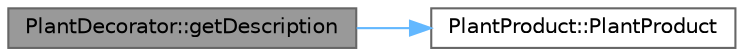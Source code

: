 digraph "PlantDecorator::getDescription"
{
 // INTERACTIVE_SVG=YES
 // LATEX_PDF_SIZE
  bgcolor="transparent";
  edge [fontname=Helvetica,fontsize=10,labelfontname=Helvetica,labelfontsize=10];
  node [fontname=Helvetica,fontsize=10,shape=box,height=0.2,width=0.4];
  rankdir="LR";
  Node1 [id="Node000001",label="PlantDecorator::getDescription",height=0.2,width=0.4,color="gray40", fillcolor="grey60", style="filled", fontcolor="black",tooltip="Pure virtual method to get decorated description."];
  Node1 -> Node2 [id="edge1_Node000001_Node000002",color="steelblue1",style="solid",tooltip=" "];
  Node2 [id="Node000002",label="PlantProduct::PlantProduct",height=0.2,width=0.4,color="grey40", fillcolor="white", style="filled",URL="$class_plant_product.html#a8dfd0738fcd23d83349db2c8a4b7b745",tooltip="Default constructor."];
}
